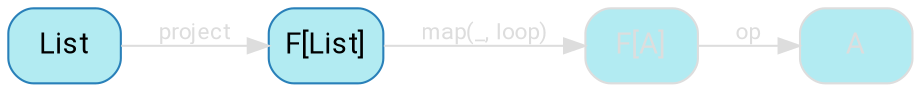 digraph {
    bgcolor=transparent
    splines=false
    rankdir=LR

    // Default theme: disabled
    node[shape="rectangle" style="rounded,filled" color="#dddddd" fillcolor="#b2ebf2" fontcolor="#dddddd" fontname="Segoe UI,Roboto,Helvetica,Arial,sans-serif"]
    edge [color="#dddddd" fontcolor="#dddddd" fontname="Segoe UI,Roboto,Helvetica,Arial,sans-serif" fontsize=11]

    List[color="#2980B9" fillcolor="#b2ebf2" fontcolor="#000000"]
    ListFList[label="F[List]" color="#2980B9" fillcolor="#b2ebf2" fontcolor="#000000"]
    ListFA[label="F[A]"]

    List      -> ListFList [label=project]
    ListFList -> ListFA[label="map(_, loop)"]
    ListFA    -> A [label=op]
}
